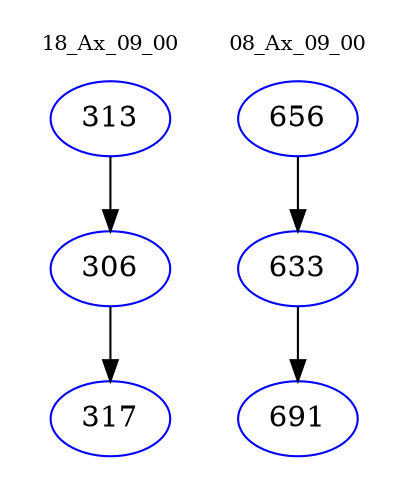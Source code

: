 digraph{
subgraph cluster_0 {
color = white
label = "18_Ax_09_00";
fontsize=10;
T0_313 [label="313", color="blue"]
T0_313 -> T0_306 [color="black"]
T0_306 [label="306", color="blue"]
T0_306 -> T0_317 [color="black"]
T0_317 [label="317", color="blue"]
}
subgraph cluster_1 {
color = white
label = "08_Ax_09_00";
fontsize=10;
T1_656 [label="656", color="blue"]
T1_656 -> T1_633 [color="black"]
T1_633 [label="633", color="blue"]
T1_633 -> T1_691 [color="black"]
T1_691 [label="691", color="blue"]
}
}
